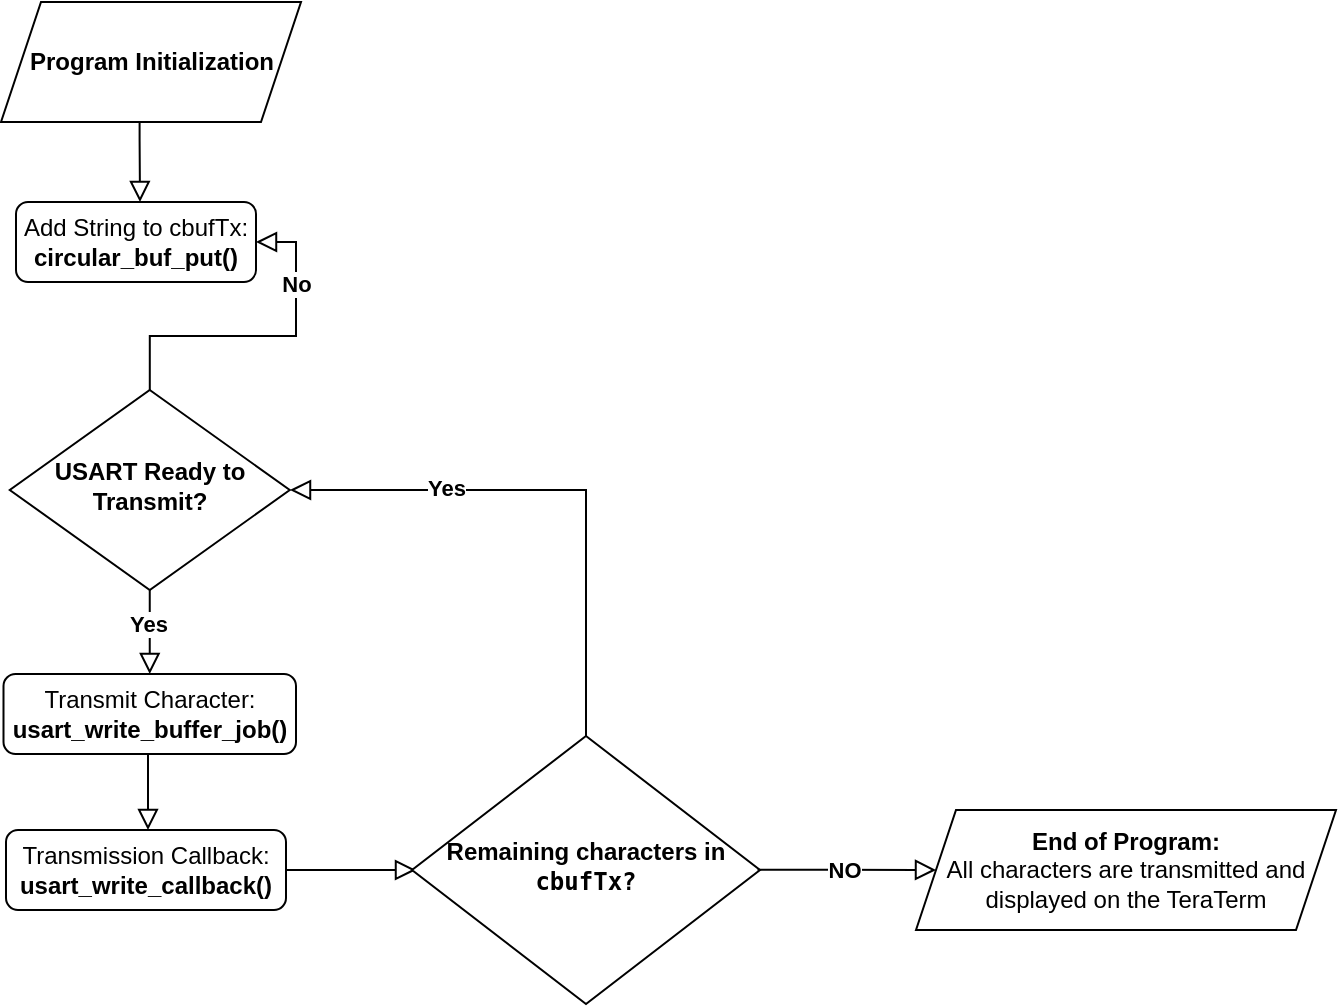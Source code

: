 <mxfile version="26.1.1">
  <diagram name="第 1 页" id="rYjbNoSbnhnHZ-t1eCu7">
    <mxGraphModel dx="778" dy="419" grid="0" gridSize="10" guides="1" tooltips="1" connect="1" arrows="1" fold="1" page="1" pageScale="1" pageWidth="827" pageHeight="1169" math="0" shadow="0">
      <root>
        <mxCell id="0" />
        <mxCell id="1" parent="0" />
        <mxCell id="LcKzk_0sBiJOqu5ey-3Q-1" value="" style="rounded=0;html=1;jettySize=auto;orthogonalLoop=1;fontSize=11;endArrow=block;endFill=0;endSize=8;strokeWidth=1;shadow=0;labelBackgroundColor=none;edgeStyle=orthogonalEdgeStyle;entryX=0.5;entryY=0;entryDx=0;entryDy=0;" edge="1" parent="1" source="LcKzk_0sBiJOqu5ey-3Q-5" target="LcKzk_0sBiJOqu5ey-3Q-8">
          <mxGeometry x="-0.403" relative="1" as="geometry">
            <mxPoint as="offset" />
            <mxPoint x="203" y="413" as="targetPoint" />
          </mxGeometry>
        </mxCell>
        <mxCell id="LcKzk_0sBiJOqu5ey-3Q-2" value="&lt;b&gt;Yes&lt;/b&gt;" style="edgeLabel;html=1;align=center;verticalAlign=middle;resizable=0;points=[];" vertex="1" connectable="0" parent="LcKzk_0sBiJOqu5ey-3Q-1">
          <mxGeometry x="-0.216" y="-1" relative="1" as="geometry">
            <mxPoint as="offset" />
          </mxGeometry>
        </mxCell>
        <mxCell id="LcKzk_0sBiJOqu5ey-3Q-3" value="" style="edgeStyle=orthogonalEdgeStyle;rounded=0;html=1;jettySize=auto;orthogonalLoop=1;fontSize=11;endArrow=block;endFill=0;endSize=8;strokeWidth=1;shadow=0;labelBackgroundColor=none;entryX=1;entryY=0.5;entryDx=0;entryDy=0;" edge="1" parent="1" source="LcKzk_0sBiJOqu5ey-3Q-5" target="LcKzk_0sBiJOqu5ey-3Q-6">
          <mxGeometry y="10" relative="1" as="geometry">
            <mxPoint as="offset" />
            <mxPoint x="380" y="230" as="targetPoint" />
          </mxGeometry>
        </mxCell>
        <mxCell id="LcKzk_0sBiJOqu5ey-3Q-4" value="&lt;b&gt;No&lt;/b&gt;" style="edgeLabel;html=1;align=center;verticalAlign=middle;resizable=0;points=[];" vertex="1" connectable="0" parent="LcKzk_0sBiJOqu5ey-3Q-3">
          <mxGeometry x="0.436" relative="1" as="geometry">
            <mxPoint y="-6" as="offset" />
          </mxGeometry>
        </mxCell>
        <mxCell id="LcKzk_0sBiJOqu5ey-3Q-5" value="&lt;b&gt;USART Ready to Transmit?&lt;/b&gt;" style="rhombus;whiteSpace=wrap;html=1;shadow=0;fontFamily=Helvetica;fontSize=12;align=center;strokeWidth=1;spacing=6;spacingTop=-4;" vertex="1" parent="1">
          <mxGeometry x="136.88" y="258" width="140" height="100" as="geometry" />
        </mxCell>
        <mxCell id="LcKzk_0sBiJOqu5ey-3Q-6" value="Add String to cbufTx:&lt;div&gt;&lt;b&gt;circular_buf_put()&lt;/b&gt;&lt;br&gt;&lt;/div&gt;" style="rounded=1;whiteSpace=wrap;html=1;fontSize=12;glass=0;strokeWidth=1;shadow=0;" vertex="1" parent="1">
          <mxGeometry x="140" y="164" width="120" height="40" as="geometry" />
        </mxCell>
        <mxCell id="LcKzk_0sBiJOqu5ey-3Q-7" value="Transmission Callback:&lt;br&gt;&lt;div&gt;&lt;b&gt;&lt;span style=&quot;background-color: transparent;&quot;&gt;usart_write_callback&lt;/span&gt;()&lt;/b&gt;&lt;br&gt;&lt;/div&gt;" style="rounded=1;whiteSpace=wrap;html=1;fontSize=12;glass=0;strokeWidth=1;shadow=0;" vertex="1" parent="1">
          <mxGeometry x="135" y="478" width="140" height="40" as="geometry" />
        </mxCell>
        <mxCell id="LcKzk_0sBiJOqu5ey-3Q-8" value="Transmit Character:&lt;div&gt;&lt;b&gt;usart_write_buffer_job()&lt;/b&gt;&lt;br&gt;&lt;/div&gt;" style="rounded=1;whiteSpace=wrap;html=1;fontSize=12;glass=0;strokeWidth=1;shadow=0;" vertex="1" parent="1">
          <mxGeometry x="133.75" y="400" width="146.25" height="40" as="geometry" />
        </mxCell>
        <mxCell id="LcKzk_0sBiJOqu5ey-3Q-9" value="" style="rounded=0;html=1;jettySize=auto;orthogonalLoop=1;fontSize=11;endArrow=block;endFill=0;endSize=8;strokeWidth=1;shadow=0;labelBackgroundColor=none;edgeStyle=orthogonalEdgeStyle;exitX=0.462;exitY=1.012;exitDx=0;exitDy=0;exitPerimeter=0;" edge="1" parent="1">
          <mxGeometry x="0.333" y="20" relative="1" as="geometry">
            <mxPoint as="offset" />
            <mxPoint x="201.8" y="118.72" as="sourcePoint" />
            <mxPoint x="202" y="164" as="targetPoint" />
            <Array as="points">
              <mxPoint x="202" y="133" />
            </Array>
          </mxGeometry>
        </mxCell>
        <mxCell id="LcKzk_0sBiJOqu5ey-3Q-12" value="&lt;b&gt;Program Initialization&lt;/b&gt;" style="shape=parallelogram;perimeter=parallelogramPerimeter;whiteSpace=wrap;html=1;fixedSize=1;" vertex="1" parent="1">
          <mxGeometry x="132.5" y="64" width="150" height="60" as="geometry" />
        </mxCell>
        <mxCell id="LcKzk_0sBiJOqu5ey-3Q-13" value="&lt;b&gt;End of Program:&lt;/b&gt;&lt;div&gt;All characters are transmitted and displayed on the TeraTerm&lt;/div&gt;" style="shape=parallelogram;perimeter=parallelogramPerimeter;whiteSpace=wrap;html=1;fixedSize=1;" vertex="1" parent="1">
          <mxGeometry x="590" y="468" width="210" height="60" as="geometry" />
        </mxCell>
        <mxCell id="LcKzk_0sBiJOqu5ey-3Q-14" value="" style="rounded=0;html=1;jettySize=auto;orthogonalLoop=1;fontSize=11;endArrow=block;endFill=0;endSize=8;strokeWidth=1;shadow=0;labelBackgroundColor=none;edgeStyle=orthogonalEdgeStyle;exitX=1;exitY=0.5;exitDx=0;exitDy=0;" edge="1" parent="1" source="LcKzk_0sBiJOqu5ey-3Q-7">
          <mxGeometry x="0.333" y="20" relative="1" as="geometry">
            <mxPoint as="offset" />
            <mxPoint x="250" y="550" as="sourcePoint" />
            <mxPoint x="340" y="498" as="targetPoint" />
            <Array as="points" />
          </mxGeometry>
        </mxCell>
        <mxCell id="LcKzk_0sBiJOqu5ey-3Q-18" value="&lt;b&gt;Remaining&amp;nbsp;characters in &lt;code style=&quot;&quot; data-end=&quot;1185&quot; data-start=&quot;1177&quot;&gt;cbufTx?&lt;/code&gt;&lt;/b&gt;" style="rhombus;whiteSpace=wrap;html=1;shadow=0;fontFamily=Helvetica;fontSize=12;align=center;strokeWidth=1;spacing=6;spacingTop=-4;" vertex="1" parent="1">
          <mxGeometry x="338" y="431" width="174" height="134" as="geometry" />
        </mxCell>
        <mxCell id="LcKzk_0sBiJOqu5ey-3Q-19" value="" style="rounded=0;html=1;jettySize=auto;orthogonalLoop=1;fontSize=11;endArrow=block;endFill=0;endSize=8;strokeWidth=1;shadow=0;labelBackgroundColor=none;edgeStyle=orthogonalEdgeStyle;" edge="1" parent="1">
          <mxGeometry x="0.333" y="20" relative="1" as="geometry">
            <mxPoint as="offset" />
            <mxPoint x="206" y="440" as="sourcePoint" />
            <mxPoint x="206" y="478" as="targetPoint" />
            <Array as="points">
              <mxPoint x="206" y="451" />
            </Array>
          </mxGeometry>
        </mxCell>
        <mxCell id="LcKzk_0sBiJOqu5ey-3Q-23" value="" style="rounded=0;html=1;jettySize=auto;orthogonalLoop=1;fontSize=11;endArrow=block;endFill=0;endSize=8;strokeWidth=1;shadow=0;labelBackgroundColor=none;edgeStyle=orthogonalEdgeStyle;exitX=0.993;exitY=0.499;exitDx=0;exitDy=0;entryX=0;entryY=0.5;entryDx=0;entryDy=0;exitPerimeter=0;" edge="1" parent="1" source="LcKzk_0sBiJOqu5ey-3Q-18" target="LcKzk_0sBiJOqu5ey-3Q-13">
          <mxGeometry x="0.333" y="20" relative="1" as="geometry">
            <mxPoint as="offset" />
            <mxPoint x="509" y="498" as="sourcePoint" />
            <mxPoint x="574" y="498" as="targetPoint" />
            <Array as="points" />
          </mxGeometry>
        </mxCell>
        <mxCell id="LcKzk_0sBiJOqu5ey-3Q-24" value="&lt;b&gt;NO&lt;/b&gt;" style="edgeLabel;html=1;align=center;verticalAlign=middle;resizable=0;points=[];" vertex="1" connectable="0" parent="LcKzk_0sBiJOqu5ey-3Q-23">
          <mxGeometry x="-0.026" relative="1" as="geometry">
            <mxPoint as="offset" />
          </mxGeometry>
        </mxCell>
        <mxCell id="LcKzk_0sBiJOqu5ey-3Q-27" value="" style="rounded=0;html=1;jettySize=auto;orthogonalLoop=1;fontSize=11;endArrow=block;endFill=0;endSize=8;strokeWidth=1;shadow=0;labelBackgroundColor=none;edgeStyle=orthogonalEdgeStyle;exitX=0.5;exitY=0;exitDx=0;exitDy=0;" edge="1" parent="1" source="LcKzk_0sBiJOqu5ey-3Q-18">
          <mxGeometry x="0.333" y="20" relative="1" as="geometry">
            <mxPoint as="offset" />
            <mxPoint x="417" y="308" as="sourcePoint" />
            <mxPoint x="277" y="308" as="targetPoint" />
            <Array as="points">
              <mxPoint x="425" y="308" />
            </Array>
          </mxGeometry>
        </mxCell>
        <mxCell id="LcKzk_0sBiJOqu5ey-3Q-28" value="&lt;b&gt;Yes&lt;/b&gt;" style="edgeLabel;html=1;align=center;verticalAlign=middle;resizable=0;points=[];" vertex="1" connectable="0" parent="LcKzk_0sBiJOqu5ey-3Q-27">
          <mxGeometry x="0.427" y="-1" relative="1" as="geometry">
            <mxPoint as="offset" />
          </mxGeometry>
        </mxCell>
      </root>
    </mxGraphModel>
  </diagram>
</mxfile>
